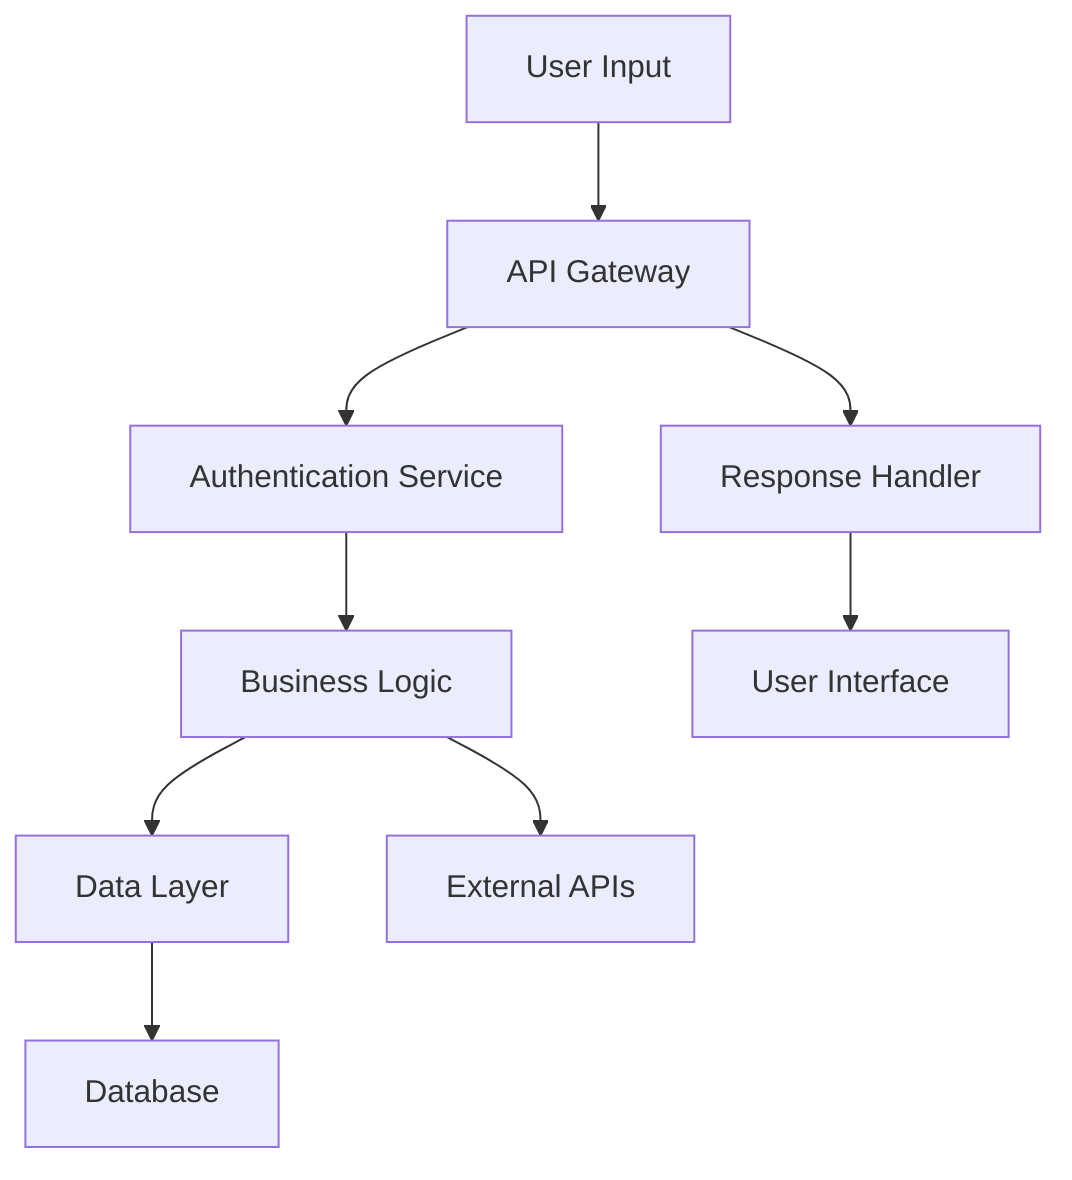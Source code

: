 flowchart TD
    A[User Input] --> B[API Gateway]
    B --> C[Authentication Service]
    C --> D[Business Logic]
    D --> E[Data Layer]
    E --> F[Database]
    D --> G[External APIs]
    B --> H[Response Handler]
    H --> I[User Interface]